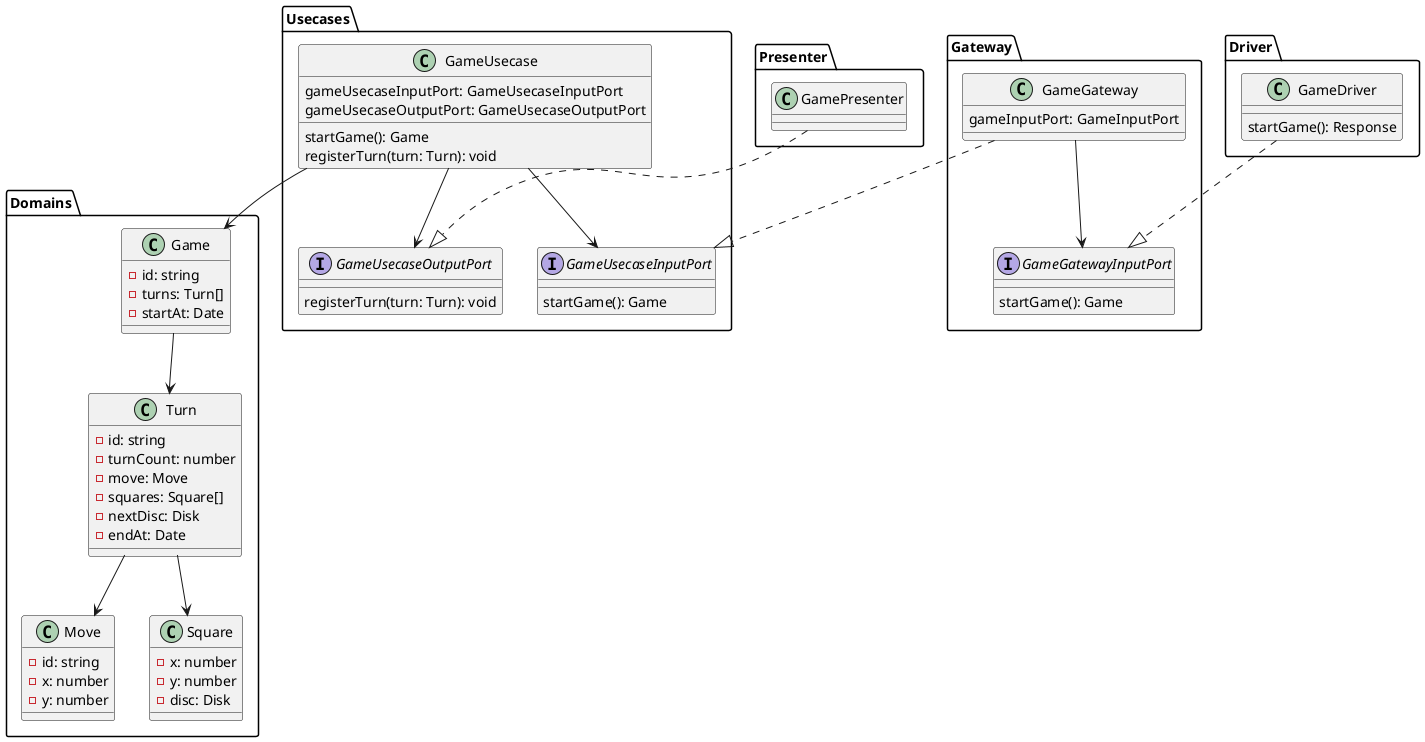 @startuml ClassDiagram

package Domains {
  class Game {
    -id: string
    -turns: Turn[]
    -startAt: Date
  }

  class Turn {
    -id: string
    -turnCount: number
    -move: Move
    -squares: Square[]
    -nextDisc: Disk
    -endAt: Date
  }

  class Move {
    -id: string
    -x: number
    -y: number
  }

  class Square {
    -x: number
    -y: number
    -disc: Disk
  }

  Game --> Turn
  Turn --> Move
  Turn --> Square
}

package Usecases {
  class GameUsecase {
    gameUsecaseInputPort: GameUsecaseInputPort
    gameUsecaseOutputPort: GameUsecaseOutputPort
    startGame(): Game
    registerTurn(turn: Turn): void
  }

  interface GameUsecaseInputPort {
    startGame(): Game
  }

  interface GameUsecaseOutputPort {
    registerTurn(turn: Turn): void
  }

  GameUsecase --> Game
  GameUsecase --> GameUsecaseInputPort
  GameUsecase --> GameUsecaseOutputPort
}

package Gateway {
  class GameGateway {
    gameInputPort: GameInputPort
  }

  interface GameGatewayInputPort {
    startGame(): Game
  }

  GameGateway --> GameGatewayInputPort
  GameGateway ..|> GameUsecaseInputPort
}

package Driver {
  class GameDriver {
    startGame(): Response
  }
  GameDriver ..|> GameGatewayInputPort
}

package Presenter {
  class GamePresenter {

  }

  GamePresenter ..|> GameUsecaseOutputPort
}

@enduml